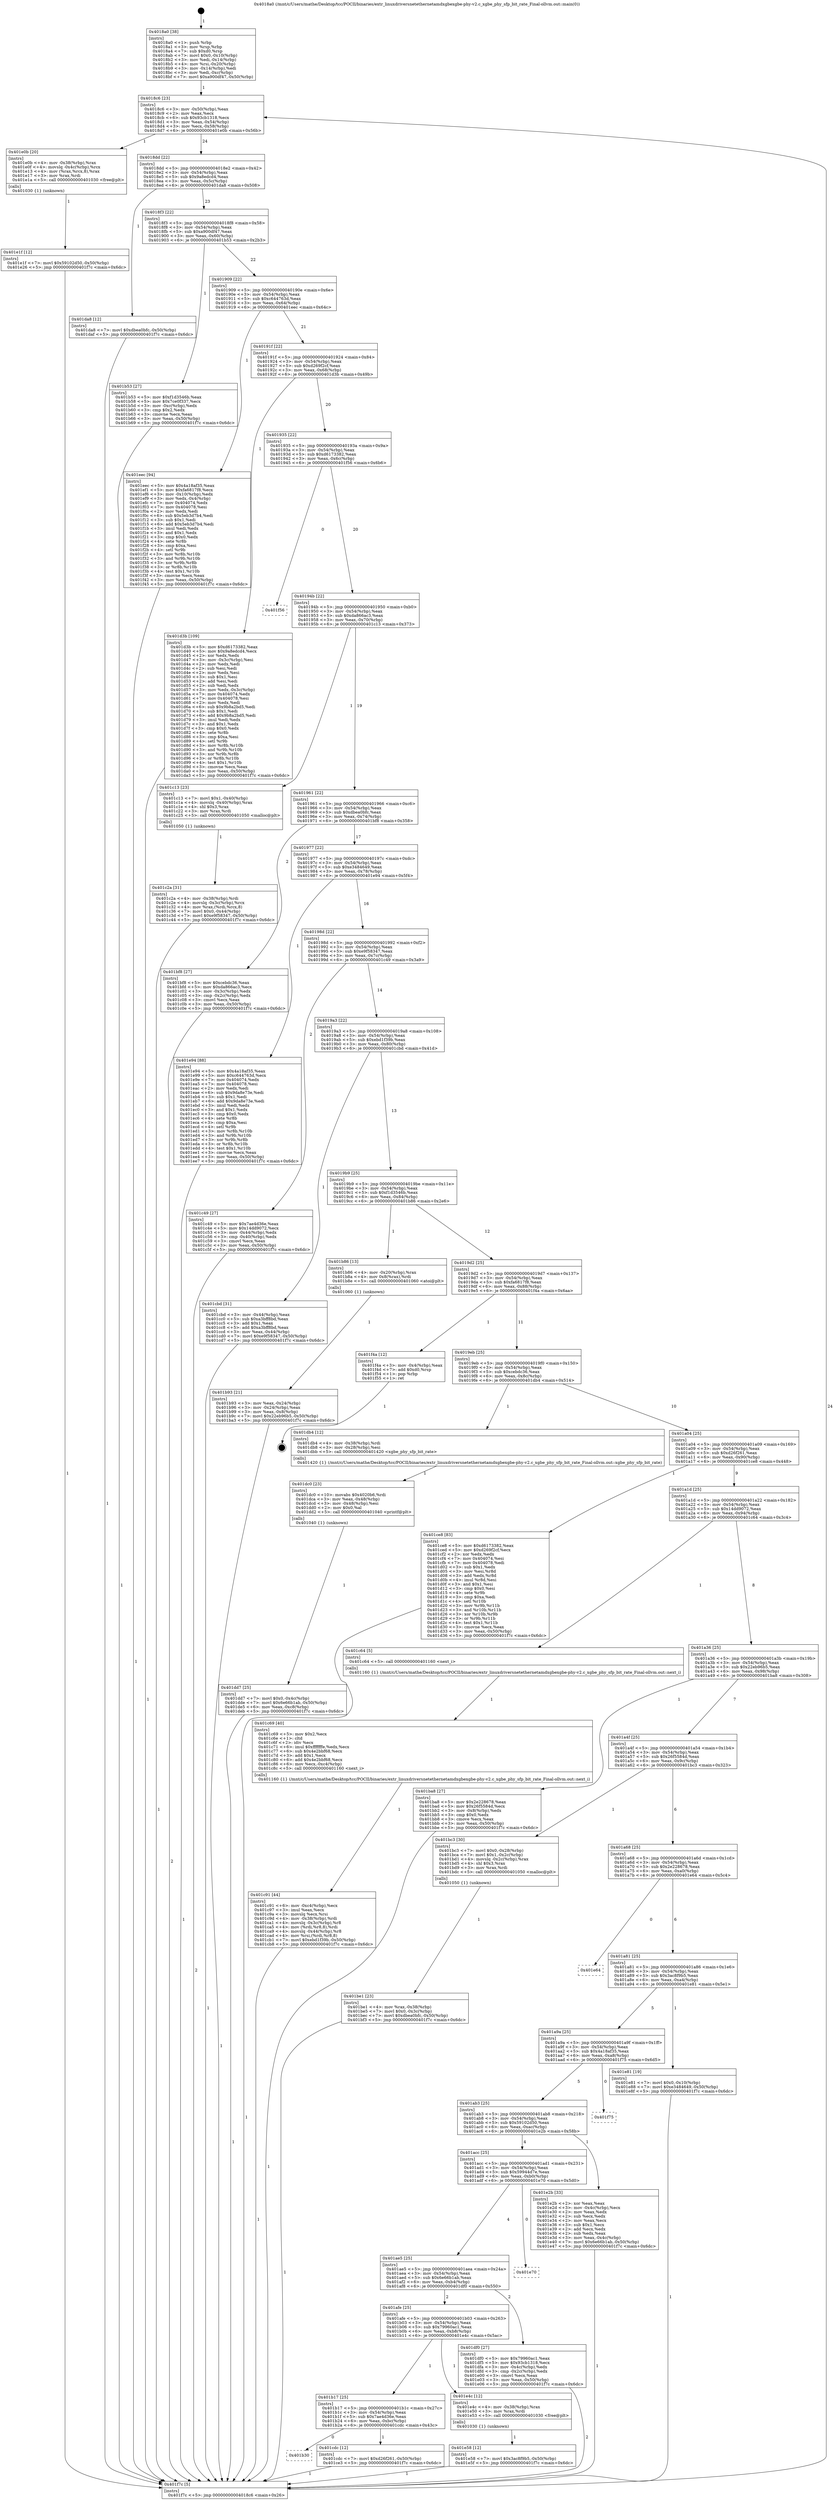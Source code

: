 digraph "0x4018a0" {
  label = "0x4018a0 (/mnt/c/Users/mathe/Desktop/tcc/POCII/binaries/extr_linuxdriversnetethernetamdxgbexgbe-phy-v2.c_xgbe_phy_sfp_bit_rate_Final-ollvm.out::main(0))"
  labelloc = "t"
  node[shape=record]

  Entry [label="",width=0.3,height=0.3,shape=circle,fillcolor=black,style=filled]
  "0x4018c6" [label="{
     0x4018c6 [23]\l
     | [instrs]\l
     &nbsp;&nbsp;0x4018c6 \<+3\>: mov -0x50(%rbp),%eax\l
     &nbsp;&nbsp;0x4018c9 \<+2\>: mov %eax,%ecx\l
     &nbsp;&nbsp;0x4018cb \<+6\>: sub $0x93cb1318,%ecx\l
     &nbsp;&nbsp;0x4018d1 \<+3\>: mov %eax,-0x54(%rbp)\l
     &nbsp;&nbsp;0x4018d4 \<+3\>: mov %ecx,-0x58(%rbp)\l
     &nbsp;&nbsp;0x4018d7 \<+6\>: je 0000000000401e0b \<main+0x56b\>\l
  }"]
  "0x401e0b" [label="{
     0x401e0b [20]\l
     | [instrs]\l
     &nbsp;&nbsp;0x401e0b \<+4\>: mov -0x38(%rbp),%rax\l
     &nbsp;&nbsp;0x401e0f \<+4\>: movslq -0x4c(%rbp),%rcx\l
     &nbsp;&nbsp;0x401e13 \<+4\>: mov (%rax,%rcx,8),%rax\l
     &nbsp;&nbsp;0x401e17 \<+3\>: mov %rax,%rdi\l
     &nbsp;&nbsp;0x401e1a \<+5\>: call 0000000000401030 \<free@plt\>\l
     | [calls]\l
     &nbsp;&nbsp;0x401030 \{1\} (unknown)\l
  }"]
  "0x4018dd" [label="{
     0x4018dd [22]\l
     | [instrs]\l
     &nbsp;&nbsp;0x4018dd \<+5\>: jmp 00000000004018e2 \<main+0x42\>\l
     &nbsp;&nbsp;0x4018e2 \<+3\>: mov -0x54(%rbp),%eax\l
     &nbsp;&nbsp;0x4018e5 \<+5\>: sub $0x9a8edcd4,%eax\l
     &nbsp;&nbsp;0x4018ea \<+3\>: mov %eax,-0x5c(%rbp)\l
     &nbsp;&nbsp;0x4018ed \<+6\>: je 0000000000401da8 \<main+0x508\>\l
  }"]
  Exit [label="",width=0.3,height=0.3,shape=circle,fillcolor=black,style=filled,peripheries=2]
  "0x401da8" [label="{
     0x401da8 [12]\l
     | [instrs]\l
     &nbsp;&nbsp;0x401da8 \<+7\>: movl $0xdbea0bfc,-0x50(%rbp)\l
     &nbsp;&nbsp;0x401daf \<+5\>: jmp 0000000000401f7c \<main+0x6dc\>\l
  }"]
  "0x4018f3" [label="{
     0x4018f3 [22]\l
     | [instrs]\l
     &nbsp;&nbsp;0x4018f3 \<+5\>: jmp 00000000004018f8 \<main+0x58\>\l
     &nbsp;&nbsp;0x4018f8 \<+3\>: mov -0x54(%rbp),%eax\l
     &nbsp;&nbsp;0x4018fb \<+5\>: sub $0xa900df47,%eax\l
     &nbsp;&nbsp;0x401900 \<+3\>: mov %eax,-0x60(%rbp)\l
     &nbsp;&nbsp;0x401903 \<+6\>: je 0000000000401b53 \<main+0x2b3\>\l
  }"]
  "0x401e58" [label="{
     0x401e58 [12]\l
     | [instrs]\l
     &nbsp;&nbsp;0x401e58 \<+7\>: movl $0x3ac8f9b5,-0x50(%rbp)\l
     &nbsp;&nbsp;0x401e5f \<+5\>: jmp 0000000000401f7c \<main+0x6dc\>\l
  }"]
  "0x401b53" [label="{
     0x401b53 [27]\l
     | [instrs]\l
     &nbsp;&nbsp;0x401b53 \<+5\>: mov $0xf1d3546b,%eax\l
     &nbsp;&nbsp;0x401b58 \<+5\>: mov $0x7ce0f337,%ecx\l
     &nbsp;&nbsp;0x401b5d \<+3\>: mov -0xc(%rbp),%edx\l
     &nbsp;&nbsp;0x401b60 \<+3\>: cmp $0x2,%edx\l
     &nbsp;&nbsp;0x401b63 \<+3\>: cmovne %ecx,%eax\l
     &nbsp;&nbsp;0x401b66 \<+3\>: mov %eax,-0x50(%rbp)\l
     &nbsp;&nbsp;0x401b69 \<+5\>: jmp 0000000000401f7c \<main+0x6dc\>\l
  }"]
  "0x401909" [label="{
     0x401909 [22]\l
     | [instrs]\l
     &nbsp;&nbsp;0x401909 \<+5\>: jmp 000000000040190e \<main+0x6e\>\l
     &nbsp;&nbsp;0x40190e \<+3\>: mov -0x54(%rbp),%eax\l
     &nbsp;&nbsp;0x401911 \<+5\>: sub $0xc644763d,%eax\l
     &nbsp;&nbsp;0x401916 \<+3\>: mov %eax,-0x64(%rbp)\l
     &nbsp;&nbsp;0x401919 \<+6\>: je 0000000000401eec \<main+0x64c\>\l
  }"]
  "0x401f7c" [label="{
     0x401f7c [5]\l
     | [instrs]\l
     &nbsp;&nbsp;0x401f7c \<+5\>: jmp 00000000004018c6 \<main+0x26\>\l
  }"]
  "0x4018a0" [label="{
     0x4018a0 [38]\l
     | [instrs]\l
     &nbsp;&nbsp;0x4018a0 \<+1\>: push %rbp\l
     &nbsp;&nbsp;0x4018a1 \<+3\>: mov %rsp,%rbp\l
     &nbsp;&nbsp;0x4018a4 \<+7\>: sub $0xd0,%rsp\l
     &nbsp;&nbsp;0x4018ab \<+7\>: movl $0x0,-0x10(%rbp)\l
     &nbsp;&nbsp;0x4018b2 \<+3\>: mov %edi,-0x14(%rbp)\l
     &nbsp;&nbsp;0x4018b5 \<+4\>: mov %rsi,-0x20(%rbp)\l
     &nbsp;&nbsp;0x4018b9 \<+3\>: mov -0x14(%rbp),%edi\l
     &nbsp;&nbsp;0x4018bc \<+3\>: mov %edi,-0xc(%rbp)\l
     &nbsp;&nbsp;0x4018bf \<+7\>: movl $0xa900df47,-0x50(%rbp)\l
  }"]
  "0x401e1f" [label="{
     0x401e1f [12]\l
     | [instrs]\l
     &nbsp;&nbsp;0x401e1f \<+7\>: movl $0x59102d50,-0x50(%rbp)\l
     &nbsp;&nbsp;0x401e26 \<+5\>: jmp 0000000000401f7c \<main+0x6dc\>\l
  }"]
  "0x401eec" [label="{
     0x401eec [94]\l
     | [instrs]\l
     &nbsp;&nbsp;0x401eec \<+5\>: mov $0x4a18af35,%eax\l
     &nbsp;&nbsp;0x401ef1 \<+5\>: mov $0xfa6817f8,%ecx\l
     &nbsp;&nbsp;0x401ef6 \<+3\>: mov -0x10(%rbp),%edx\l
     &nbsp;&nbsp;0x401ef9 \<+3\>: mov %edx,-0x4(%rbp)\l
     &nbsp;&nbsp;0x401efc \<+7\>: mov 0x404074,%edx\l
     &nbsp;&nbsp;0x401f03 \<+7\>: mov 0x404078,%esi\l
     &nbsp;&nbsp;0x401f0a \<+2\>: mov %edx,%edi\l
     &nbsp;&nbsp;0x401f0c \<+6\>: sub $0x5eb3d7b4,%edi\l
     &nbsp;&nbsp;0x401f12 \<+3\>: sub $0x1,%edi\l
     &nbsp;&nbsp;0x401f15 \<+6\>: add $0x5eb3d7b4,%edi\l
     &nbsp;&nbsp;0x401f1b \<+3\>: imul %edi,%edx\l
     &nbsp;&nbsp;0x401f1e \<+3\>: and $0x1,%edx\l
     &nbsp;&nbsp;0x401f21 \<+3\>: cmp $0x0,%edx\l
     &nbsp;&nbsp;0x401f24 \<+4\>: sete %r8b\l
     &nbsp;&nbsp;0x401f28 \<+3\>: cmp $0xa,%esi\l
     &nbsp;&nbsp;0x401f2b \<+4\>: setl %r9b\l
     &nbsp;&nbsp;0x401f2f \<+3\>: mov %r8b,%r10b\l
     &nbsp;&nbsp;0x401f32 \<+3\>: and %r9b,%r10b\l
     &nbsp;&nbsp;0x401f35 \<+3\>: xor %r9b,%r8b\l
     &nbsp;&nbsp;0x401f38 \<+3\>: or %r8b,%r10b\l
     &nbsp;&nbsp;0x401f3b \<+4\>: test $0x1,%r10b\l
     &nbsp;&nbsp;0x401f3f \<+3\>: cmovne %ecx,%eax\l
     &nbsp;&nbsp;0x401f42 \<+3\>: mov %eax,-0x50(%rbp)\l
     &nbsp;&nbsp;0x401f45 \<+5\>: jmp 0000000000401f7c \<main+0x6dc\>\l
  }"]
  "0x40191f" [label="{
     0x40191f [22]\l
     | [instrs]\l
     &nbsp;&nbsp;0x40191f \<+5\>: jmp 0000000000401924 \<main+0x84\>\l
     &nbsp;&nbsp;0x401924 \<+3\>: mov -0x54(%rbp),%eax\l
     &nbsp;&nbsp;0x401927 \<+5\>: sub $0xd269f2cf,%eax\l
     &nbsp;&nbsp;0x40192c \<+3\>: mov %eax,-0x68(%rbp)\l
     &nbsp;&nbsp;0x40192f \<+6\>: je 0000000000401d3b \<main+0x49b\>\l
  }"]
  "0x401dd7" [label="{
     0x401dd7 [25]\l
     | [instrs]\l
     &nbsp;&nbsp;0x401dd7 \<+7\>: movl $0x0,-0x4c(%rbp)\l
     &nbsp;&nbsp;0x401dde \<+7\>: movl $0x6e66b1ab,-0x50(%rbp)\l
     &nbsp;&nbsp;0x401de5 \<+6\>: mov %eax,-0xc8(%rbp)\l
     &nbsp;&nbsp;0x401deb \<+5\>: jmp 0000000000401f7c \<main+0x6dc\>\l
  }"]
  "0x401d3b" [label="{
     0x401d3b [109]\l
     | [instrs]\l
     &nbsp;&nbsp;0x401d3b \<+5\>: mov $0xd6173382,%eax\l
     &nbsp;&nbsp;0x401d40 \<+5\>: mov $0x9a8edcd4,%ecx\l
     &nbsp;&nbsp;0x401d45 \<+2\>: xor %edx,%edx\l
     &nbsp;&nbsp;0x401d47 \<+3\>: mov -0x3c(%rbp),%esi\l
     &nbsp;&nbsp;0x401d4a \<+2\>: mov %edx,%edi\l
     &nbsp;&nbsp;0x401d4c \<+2\>: sub %esi,%edi\l
     &nbsp;&nbsp;0x401d4e \<+2\>: mov %edx,%esi\l
     &nbsp;&nbsp;0x401d50 \<+3\>: sub $0x1,%esi\l
     &nbsp;&nbsp;0x401d53 \<+2\>: add %esi,%edi\l
     &nbsp;&nbsp;0x401d55 \<+2\>: sub %edi,%edx\l
     &nbsp;&nbsp;0x401d57 \<+3\>: mov %edx,-0x3c(%rbp)\l
     &nbsp;&nbsp;0x401d5a \<+7\>: mov 0x404074,%edx\l
     &nbsp;&nbsp;0x401d61 \<+7\>: mov 0x404078,%esi\l
     &nbsp;&nbsp;0x401d68 \<+2\>: mov %edx,%edi\l
     &nbsp;&nbsp;0x401d6a \<+6\>: sub $0x9b8a2bd5,%edi\l
     &nbsp;&nbsp;0x401d70 \<+3\>: sub $0x1,%edi\l
     &nbsp;&nbsp;0x401d73 \<+6\>: add $0x9b8a2bd5,%edi\l
     &nbsp;&nbsp;0x401d79 \<+3\>: imul %edi,%edx\l
     &nbsp;&nbsp;0x401d7c \<+3\>: and $0x1,%edx\l
     &nbsp;&nbsp;0x401d7f \<+3\>: cmp $0x0,%edx\l
     &nbsp;&nbsp;0x401d82 \<+4\>: sete %r8b\l
     &nbsp;&nbsp;0x401d86 \<+3\>: cmp $0xa,%esi\l
     &nbsp;&nbsp;0x401d89 \<+4\>: setl %r9b\l
     &nbsp;&nbsp;0x401d8d \<+3\>: mov %r8b,%r10b\l
     &nbsp;&nbsp;0x401d90 \<+3\>: and %r9b,%r10b\l
     &nbsp;&nbsp;0x401d93 \<+3\>: xor %r9b,%r8b\l
     &nbsp;&nbsp;0x401d96 \<+3\>: or %r8b,%r10b\l
     &nbsp;&nbsp;0x401d99 \<+4\>: test $0x1,%r10b\l
     &nbsp;&nbsp;0x401d9d \<+3\>: cmovne %ecx,%eax\l
     &nbsp;&nbsp;0x401da0 \<+3\>: mov %eax,-0x50(%rbp)\l
     &nbsp;&nbsp;0x401da3 \<+5\>: jmp 0000000000401f7c \<main+0x6dc\>\l
  }"]
  "0x401935" [label="{
     0x401935 [22]\l
     | [instrs]\l
     &nbsp;&nbsp;0x401935 \<+5\>: jmp 000000000040193a \<main+0x9a\>\l
     &nbsp;&nbsp;0x40193a \<+3\>: mov -0x54(%rbp),%eax\l
     &nbsp;&nbsp;0x40193d \<+5\>: sub $0xd6173382,%eax\l
     &nbsp;&nbsp;0x401942 \<+3\>: mov %eax,-0x6c(%rbp)\l
     &nbsp;&nbsp;0x401945 \<+6\>: je 0000000000401f56 \<main+0x6b6\>\l
  }"]
  "0x401dc0" [label="{
     0x401dc0 [23]\l
     | [instrs]\l
     &nbsp;&nbsp;0x401dc0 \<+10\>: movabs $0x4020b6,%rdi\l
     &nbsp;&nbsp;0x401dca \<+3\>: mov %eax,-0x48(%rbp)\l
     &nbsp;&nbsp;0x401dcd \<+3\>: mov -0x48(%rbp),%esi\l
     &nbsp;&nbsp;0x401dd0 \<+2\>: mov $0x0,%al\l
     &nbsp;&nbsp;0x401dd2 \<+5\>: call 0000000000401040 \<printf@plt\>\l
     | [calls]\l
     &nbsp;&nbsp;0x401040 \{1\} (unknown)\l
  }"]
  "0x401f56" [label="{
     0x401f56\l
  }", style=dashed]
  "0x40194b" [label="{
     0x40194b [22]\l
     | [instrs]\l
     &nbsp;&nbsp;0x40194b \<+5\>: jmp 0000000000401950 \<main+0xb0\>\l
     &nbsp;&nbsp;0x401950 \<+3\>: mov -0x54(%rbp),%eax\l
     &nbsp;&nbsp;0x401953 \<+5\>: sub $0xda866ac3,%eax\l
     &nbsp;&nbsp;0x401958 \<+3\>: mov %eax,-0x70(%rbp)\l
     &nbsp;&nbsp;0x40195b \<+6\>: je 0000000000401c13 \<main+0x373\>\l
  }"]
  "0x401b30" [label="{
     0x401b30\l
  }", style=dashed]
  "0x401c13" [label="{
     0x401c13 [23]\l
     | [instrs]\l
     &nbsp;&nbsp;0x401c13 \<+7\>: movl $0x1,-0x40(%rbp)\l
     &nbsp;&nbsp;0x401c1a \<+4\>: movslq -0x40(%rbp),%rax\l
     &nbsp;&nbsp;0x401c1e \<+4\>: shl $0x3,%rax\l
     &nbsp;&nbsp;0x401c22 \<+3\>: mov %rax,%rdi\l
     &nbsp;&nbsp;0x401c25 \<+5\>: call 0000000000401050 \<malloc@plt\>\l
     | [calls]\l
     &nbsp;&nbsp;0x401050 \{1\} (unknown)\l
  }"]
  "0x401961" [label="{
     0x401961 [22]\l
     | [instrs]\l
     &nbsp;&nbsp;0x401961 \<+5\>: jmp 0000000000401966 \<main+0xc6\>\l
     &nbsp;&nbsp;0x401966 \<+3\>: mov -0x54(%rbp),%eax\l
     &nbsp;&nbsp;0x401969 \<+5\>: sub $0xdbea0bfc,%eax\l
     &nbsp;&nbsp;0x40196e \<+3\>: mov %eax,-0x74(%rbp)\l
     &nbsp;&nbsp;0x401971 \<+6\>: je 0000000000401bf8 \<main+0x358\>\l
  }"]
  "0x401cdc" [label="{
     0x401cdc [12]\l
     | [instrs]\l
     &nbsp;&nbsp;0x401cdc \<+7\>: movl $0xd26f261,-0x50(%rbp)\l
     &nbsp;&nbsp;0x401ce3 \<+5\>: jmp 0000000000401f7c \<main+0x6dc\>\l
  }"]
  "0x401bf8" [label="{
     0x401bf8 [27]\l
     | [instrs]\l
     &nbsp;&nbsp;0x401bf8 \<+5\>: mov $0xcebdc36,%eax\l
     &nbsp;&nbsp;0x401bfd \<+5\>: mov $0xda866ac3,%ecx\l
     &nbsp;&nbsp;0x401c02 \<+3\>: mov -0x3c(%rbp),%edx\l
     &nbsp;&nbsp;0x401c05 \<+3\>: cmp -0x2c(%rbp),%edx\l
     &nbsp;&nbsp;0x401c08 \<+3\>: cmovl %ecx,%eax\l
     &nbsp;&nbsp;0x401c0b \<+3\>: mov %eax,-0x50(%rbp)\l
     &nbsp;&nbsp;0x401c0e \<+5\>: jmp 0000000000401f7c \<main+0x6dc\>\l
  }"]
  "0x401977" [label="{
     0x401977 [22]\l
     | [instrs]\l
     &nbsp;&nbsp;0x401977 \<+5\>: jmp 000000000040197c \<main+0xdc\>\l
     &nbsp;&nbsp;0x40197c \<+3\>: mov -0x54(%rbp),%eax\l
     &nbsp;&nbsp;0x40197f \<+5\>: sub $0xe3484649,%eax\l
     &nbsp;&nbsp;0x401984 \<+3\>: mov %eax,-0x78(%rbp)\l
     &nbsp;&nbsp;0x401987 \<+6\>: je 0000000000401e94 \<main+0x5f4\>\l
  }"]
  "0x401b17" [label="{
     0x401b17 [25]\l
     | [instrs]\l
     &nbsp;&nbsp;0x401b17 \<+5\>: jmp 0000000000401b1c \<main+0x27c\>\l
     &nbsp;&nbsp;0x401b1c \<+3\>: mov -0x54(%rbp),%eax\l
     &nbsp;&nbsp;0x401b1f \<+5\>: sub $0x7ae4d36e,%eax\l
     &nbsp;&nbsp;0x401b24 \<+6\>: mov %eax,-0xbc(%rbp)\l
     &nbsp;&nbsp;0x401b2a \<+6\>: je 0000000000401cdc \<main+0x43c\>\l
  }"]
  "0x401e94" [label="{
     0x401e94 [88]\l
     | [instrs]\l
     &nbsp;&nbsp;0x401e94 \<+5\>: mov $0x4a18af35,%eax\l
     &nbsp;&nbsp;0x401e99 \<+5\>: mov $0xc644763d,%ecx\l
     &nbsp;&nbsp;0x401e9e \<+7\>: mov 0x404074,%edx\l
     &nbsp;&nbsp;0x401ea5 \<+7\>: mov 0x404078,%esi\l
     &nbsp;&nbsp;0x401eac \<+2\>: mov %edx,%edi\l
     &nbsp;&nbsp;0x401eae \<+6\>: sub $0x9da8e73e,%edi\l
     &nbsp;&nbsp;0x401eb4 \<+3\>: sub $0x1,%edi\l
     &nbsp;&nbsp;0x401eb7 \<+6\>: add $0x9da8e73e,%edi\l
     &nbsp;&nbsp;0x401ebd \<+3\>: imul %edi,%edx\l
     &nbsp;&nbsp;0x401ec0 \<+3\>: and $0x1,%edx\l
     &nbsp;&nbsp;0x401ec3 \<+3\>: cmp $0x0,%edx\l
     &nbsp;&nbsp;0x401ec6 \<+4\>: sete %r8b\l
     &nbsp;&nbsp;0x401eca \<+3\>: cmp $0xa,%esi\l
     &nbsp;&nbsp;0x401ecd \<+4\>: setl %r9b\l
     &nbsp;&nbsp;0x401ed1 \<+3\>: mov %r8b,%r10b\l
     &nbsp;&nbsp;0x401ed4 \<+3\>: and %r9b,%r10b\l
     &nbsp;&nbsp;0x401ed7 \<+3\>: xor %r9b,%r8b\l
     &nbsp;&nbsp;0x401eda \<+3\>: or %r8b,%r10b\l
     &nbsp;&nbsp;0x401edd \<+4\>: test $0x1,%r10b\l
     &nbsp;&nbsp;0x401ee1 \<+3\>: cmovne %ecx,%eax\l
     &nbsp;&nbsp;0x401ee4 \<+3\>: mov %eax,-0x50(%rbp)\l
     &nbsp;&nbsp;0x401ee7 \<+5\>: jmp 0000000000401f7c \<main+0x6dc\>\l
  }"]
  "0x40198d" [label="{
     0x40198d [22]\l
     | [instrs]\l
     &nbsp;&nbsp;0x40198d \<+5\>: jmp 0000000000401992 \<main+0xf2\>\l
     &nbsp;&nbsp;0x401992 \<+3\>: mov -0x54(%rbp),%eax\l
     &nbsp;&nbsp;0x401995 \<+5\>: sub $0xe9f58347,%eax\l
     &nbsp;&nbsp;0x40199a \<+3\>: mov %eax,-0x7c(%rbp)\l
     &nbsp;&nbsp;0x40199d \<+6\>: je 0000000000401c49 \<main+0x3a9\>\l
  }"]
  "0x401e4c" [label="{
     0x401e4c [12]\l
     | [instrs]\l
     &nbsp;&nbsp;0x401e4c \<+4\>: mov -0x38(%rbp),%rax\l
     &nbsp;&nbsp;0x401e50 \<+3\>: mov %rax,%rdi\l
     &nbsp;&nbsp;0x401e53 \<+5\>: call 0000000000401030 \<free@plt\>\l
     | [calls]\l
     &nbsp;&nbsp;0x401030 \{1\} (unknown)\l
  }"]
  "0x401c49" [label="{
     0x401c49 [27]\l
     | [instrs]\l
     &nbsp;&nbsp;0x401c49 \<+5\>: mov $0x7ae4d36e,%eax\l
     &nbsp;&nbsp;0x401c4e \<+5\>: mov $0x14dd9072,%ecx\l
     &nbsp;&nbsp;0x401c53 \<+3\>: mov -0x44(%rbp),%edx\l
     &nbsp;&nbsp;0x401c56 \<+3\>: cmp -0x40(%rbp),%edx\l
     &nbsp;&nbsp;0x401c59 \<+3\>: cmovl %ecx,%eax\l
     &nbsp;&nbsp;0x401c5c \<+3\>: mov %eax,-0x50(%rbp)\l
     &nbsp;&nbsp;0x401c5f \<+5\>: jmp 0000000000401f7c \<main+0x6dc\>\l
  }"]
  "0x4019a3" [label="{
     0x4019a3 [22]\l
     | [instrs]\l
     &nbsp;&nbsp;0x4019a3 \<+5\>: jmp 00000000004019a8 \<main+0x108\>\l
     &nbsp;&nbsp;0x4019a8 \<+3\>: mov -0x54(%rbp),%eax\l
     &nbsp;&nbsp;0x4019ab \<+5\>: sub $0xebd1f39b,%eax\l
     &nbsp;&nbsp;0x4019b0 \<+3\>: mov %eax,-0x80(%rbp)\l
     &nbsp;&nbsp;0x4019b3 \<+6\>: je 0000000000401cbd \<main+0x41d\>\l
  }"]
  "0x401afe" [label="{
     0x401afe [25]\l
     | [instrs]\l
     &nbsp;&nbsp;0x401afe \<+5\>: jmp 0000000000401b03 \<main+0x263\>\l
     &nbsp;&nbsp;0x401b03 \<+3\>: mov -0x54(%rbp),%eax\l
     &nbsp;&nbsp;0x401b06 \<+5\>: sub $0x79960ac1,%eax\l
     &nbsp;&nbsp;0x401b0b \<+6\>: mov %eax,-0xb8(%rbp)\l
     &nbsp;&nbsp;0x401b11 \<+6\>: je 0000000000401e4c \<main+0x5ac\>\l
  }"]
  "0x401cbd" [label="{
     0x401cbd [31]\l
     | [instrs]\l
     &nbsp;&nbsp;0x401cbd \<+3\>: mov -0x44(%rbp),%eax\l
     &nbsp;&nbsp;0x401cc0 \<+5\>: sub $0xa3bff8bd,%eax\l
     &nbsp;&nbsp;0x401cc5 \<+3\>: add $0x1,%eax\l
     &nbsp;&nbsp;0x401cc8 \<+5\>: add $0xa3bff8bd,%eax\l
     &nbsp;&nbsp;0x401ccd \<+3\>: mov %eax,-0x44(%rbp)\l
     &nbsp;&nbsp;0x401cd0 \<+7\>: movl $0xe9f58347,-0x50(%rbp)\l
     &nbsp;&nbsp;0x401cd7 \<+5\>: jmp 0000000000401f7c \<main+0x6dc\>\l
  }"]
  "0x4019b9" [label="{
     0x4019b9 [25]\l
     | [instrs]\l
     &nbsp;&nbsp;0x4019b9 \<+5\>: jmp 00000000004019be \<main+0x11e\>\l
     &nbsp;&nbsp;0x4019be \<+3\>: mov -0x54(%rbp),%eax\l
     &nbsp;&nbsp;0x4019c1 \<+5\>: sub $0xf1d3546b,%eax\l
     &nbsp;&nbsp;0x4019c6 \<+6\>: mov %eax,-0x84(%rbp)\l
     &nbsp;&nbsp;0x4019cc \<+6\>: je 0000000000401b86 \<main+0x2e6\>\l
  }"]
  "0x401df0" [label="{
     0x401df0 [27]\l
     | [instrs]\l
     &nbsp;&nbsp;0x401df0 \<+5\>: mov $0x79960ac1,%eax\l
     &nbsp;&nbsp;0x401df5 \<+5\>: mov $0x93cb1318,%ecx\l
     &nbsp;&nbsp;0x401dfa \<+3\>: mov -0x4c(%rbp),%edx\l
     &nbsp;&nbsp;0x401dfd \<+3\>: cmp -0x2c(%rbp),%edx\l
     &nbsp;&nbsp;0x401e00 \<+3\>: cmovl %ecx,%eax\l
     &nbsp;&nbsp;0x401e03 \<+3\>: mov %eax,-0x50(%rbp)\l
     &nbsp;&nbsp;0x401e06 \<+5\>: jmp 0000000000401f7c \<main+0x6dc\>\l
  }"]
  "0x401b86" [label="{
     0x401b86 [13]\l
     | [instrs]\l
     &nbsp;&nbsp;0x401b86 \<+4\>: mov -0x20(%rbp),%rax\l
     &nbsp;&nbsp;0x401b8a \<+4\>: mov 0x8(%rax),%rdi\l
     &nbsp;&nbsp;0x401b8e \<+5\>: call 0000000000401060 \<atoi@plt\>\l
     | [calls]\l
     &nbsp;&nbsp;0x401060 \{1\} (unknown)\l
  }"]
  "0x4019d2" [label="{
     0x4019d2 [25]\l
     | [instrs]\l
     &nbsp;&nbsp;0x4019d2 \<+5\>: jmp 00000000004019d7 \<main+0x137\>\l
     &nbsp;&nbsp;0x4019d7 \<+3\>: mov -0x54(%rbp),%eax\l
     &nbsp;&nbsp;0x4019da \<+5\>: sub $0xfa6817f8,%eax\l
     &nbsp;&nbsp;0x4019df \<+6\>: mov %eax,-0x88(%rbp)\l
     &nbsp;&nbsp;0x4019e5 \<+6\>: je 0000000000401f4a \<main+0x6aa\>\l
  }"]
  "0x401b93" [label="{
     0x401b93 [21]\l
     | [instrs]\l
     &nbsp;&nbsp;0x401b93 \<+3\>: mov %eax,-0x24(%rbp)\l
     &nbsp;&nbsp;0x401b96 \<+3\>: mov -0x24(%rbp),%eax\l
     &nbsp;&nbsp;0x401b99 \<+3\>: mov %eax,-0x8(%rbp)\l
     &nbsp;&nbsp;0x401b9c \<+7\>: movl $0x22eb96b5,-0x50(%rbp)\l
     &nbsp;&nbsp;0x401ba3 \<+5\>: jmp 0000000000401f7c \<main+0x6dc\>\l
  }"]
  "0x401ae5" [label="{
     0x401ae5 [25]\l
     | [instrs]\l
     &nbsp;&nbsp;0x401ae5 \<+5\>: jmp 0000000000401aea \<main+0x24a\>\l
     &nbsp;&nbsp;0x401aea \<+3\>: mov -0x54(%rbp),%eax\l
     &nbsp;&nbsp;0x401aed \<+5\>: sub $0x6e66b1ab,%eax\l
     &nbsp;&nbsp;0x401af2 \<+6\>: mov %eax,-0xb4(%rbp)\l
     &nbsp;&nbsp;0x401af8 \<+6\>: je 0000000000401df0 \<main+0x550\>\l
  }"]
  "0x401f4a" [label="{
     0x401f4a [12]\l
     | [instrs]\l
     &nbsp;&nbsp;0x401f4a \<+3\>: mov -0x4(%rbp),%eax\l
     &nbsp;&nbsp;0x401f4d \<+7\>: add $0xd0,%rsp\l
     &nbsp;&nbsp;0x401f54 \<+1\>: pop %rbp\l
     &nbsp;&nbsp;0x401f55 \<+1\>: ret\l
  }"]
  "0x4019eb" [label="{
     0x4019eb [25]\l
     | [instrs]\l
     &nbsp;&nbsp;0x4019eb \<+5\>: jmp 00000000004019f0 \<main+0x150\>\l
     &nbsp;&nbsp;0x4019f0 \<+3\>: mov -0x54(%rbp),%eax\l
     &nbsp;&nbsp;0x4019f3 \<+5\>: sub $0xcebdc36,%eax\l
     &nbsp;&nbsp;0x4019f8 \<+6\>: mov %eax,-0x8c(%rbp)\l
     &nbsp;&nbsp;0x4019fe \<+6\>: je 0000000000401db4 \<main+0x514\>\l
  }"]
  "0x401e70" [label="{
     0x401e70\l
  }", style=dashed]
  "0x401db4" [label="{
     0x401db4 [12]\l
     | [instrs]\l
     &nbsp;&nbsp;0x401db4 \<+4\>: mov -0x38(%rbp),%rdi\l
     &nbsp;&nbsp;0x401db8 \<+3\>: mov -0x28(%rbp),%esi\l
     &nbsp;&nbsp;0x401dbb \<+5\>: call 0000000000401420 \<xgbe_phy_sfp_bit_rate\>\l
     | [calls]\l
     &nbsp;&nbsp;0x401420 \{1\} (/mnt/c/Users/mathe/Desktop/tcc/POCII/binaries/extr_linuxdriversnetethernetamdxgbexgbe-phy-v2.c_xgbe_phy_sfp_bit_rate_Final-ollvm.out::xgbe_phy_sfp_bit_rate)\l
  }"]
  "0x401a04" [label="{
     0x401a04 [25]\l
     | [instrs]\l
     &nbsp;&nbsp;0x401a04 \<+5\>: jmp 0000000000401a09 \<main+0x169\>\l
     &nbsp;&nbsp;0x401a09 \<+3\>: mov -0x54(%rbp),%eax\l
     &nbsp;&nbsp;0x401a0c \<+5\>: sub $0xd26f261,%eax\l
     &nbsp;&nbsp;0x401a11 \<+6\>: mov %eax,-0x90(%rbp)\l
     &nbsp;&nbsp;0x401a17 \<+6\>: je 0000000000401ce8 \<main+0x448\>\l
  }"]
  "0x401acc" [label="{
     0x401acc [25]\l
     | [instrs]\l
     &nbsp;&nbsp;0x401acc \<+5\>: jmp 0000000000401ad1 \<main+0x231\>\l
     &nbsp;&nbsp;0x401ad1 \<+3\>: mov -0x54(%rbp),%eax\l
     &nbsp;&nbsp;0x401ad4 \<+5\>: sub $0x59944d7e,%eax\l
     &nbsp;&nbsp;0x401ad9 \<+6\>: mov %eax,-0xb0(%rbp)\l
     &nbsp;&nbsp;0x401adf \<+6\>: je 0000000000401e70 \<main+0x5d0\>\l
  }"]
  "0x401ce8" [label="{
     0x401ce8 [83]\l
     | [instrs]\l
     &nbsp;&nbsp;0x401ce8 \<+5\>: mov $0xd6173382,%eax\l
     &nbsp;&nbsp;0x401ced \<+5\>: mov $0xd269f2cf,%ecx\l
     &nbsp;&nbsp;0x401cf2 \<+2\>: xor %edx,%edx\l
     &nbsp;&nbsp;0x401cf4 \<+7\>: mov 0x404074,%esi\l
     &nbsp;&nbsp;0x401cfb \<+7\>: mov 0x404078,%edi\l
     &nbsp;&nbsp;0x401d02 \<+3\>: sub $0x1,%edx\l
     &nbsp;&nbsp;0x401d05 \<+3\>: mov %esi,%r8d\l
     &nbsp;&nbsp;0x401d08 \<+3\>: add %edx,%r8d\l
     &nbsp;&nbsp;0x401d0b \<+4\>: imul %r8d,%esi\l
     &nbsp;&nbsp;0x401d0f \<+3\>: and $0x1,%esi\l
     &nbsp;&nbsp;0x401d12 \<+3\>: cmp $0x0,%esi\l
     &nbsp;&nbsp;0x401d15 \<+4\>: sete %r9b\l
     &nbsp;&nbsp;0x401d19 \<+3\>: cmp $0xa,%edi\l
     &nbsp;&nbsp;0x401d1c \<+4\>: setl %r10b\l
     &nbsp;&nbsp;0x401d20 \<+3\>: mov %r9b,%r11b\l
     &nbsp;&nbsp;0x401d23 \<+3\>: and %r10b,%r11b\l
     &nbsp;&nbsp;0x401d26 \<+3\>: xor %r10b,%r9b\l
     &nbsp;&nbsp;0x401d29 \<+3\>: or %r9b,%r11b\l
     &nbsp;&nbsp;0x401d2c \<+4\>: test $0x1,%r11b\l
     &nbsp;&nbsp;0x401d30 \<+3\>: cmovne %ecx,%eax\l
     &nbsp;&nbsp;0x401d33 \<+3\>: mov %eax,-0x50(%rbp)\l
     &nbsp;&nbsp;0x401d36 \<+5\>: jmp 0000000000401f7c \<main+0x6dc\>\l
  }"]
  "0x401a1d" [label="{
     0x401a1d [25]\l
     | [instrs]\l
     &nbsp;&nbsp;0x401a1d \<+5\>: jmp 0000000000401a22 \<main+0x182\>\l
     &nbsp;&nbsp;0x401a22 \<+3\>: mov -0x54(%rbp),%eax\l
     &nbsp;&nbsp;0x401a25 \<+5\>: sub $0x14dd9072,%eax\l
     &nbsp;&nbsp;0x401a2a \<+6\>: mov %eax,-0x94(%rbp)\l
     &nbsp;&nbsp;0x401a30 \<+6\>: je 0000000000401c64 \<main+0x3c4\>\l
  }"]
  "0x401e2b" [label="{
     0x401e2b [33]\l
     | [instrs]\l
     &nbsp;&nbsp;0x401e2b \<+2\>: xor %eax,%eax\l
     &nbsp;&nbsp;0x401e2d \<+3\>: mov -0x4c(%rbp),%ecx\l
     &nbsp;&nbsp;0x401e30 \<+2\>: mov %eax,%edx\l
     &nbsp;&nbsp;0x401e32 \<+2\>: sub %ecx,%edx\l
     &nbsp;&nbsp;0x401e34 \<+2\>: mov %eax,%ecx\l
     &nbsp;&nbsp;0x401e36 \<+3\>: sub $0x1,%ecx\l
     &nbsp;&nbsp;0x401e39 \<+2\>: add %ecx,%edx\l
     &nbsp;&nbsp;0x401e3b \<+2\>: sub %edx,%eax\l
     &nbsp;&nbsp;0x401e3d \<+3\>: mov %eax,-0x4c(%rbp)\l
     &nbsp;&nbsp;0x401e40 \<+7\>: movl $0x6e66b1ab,-0x50(%rbp)\l
     &nbsp;&nbsp;0x401e47 \<+5\>: jmp 0000000000401f7c \<main+0x6dc\>\l
  }"]
  "0x401c64" [label="{
     0x401c64 [5]\l
     | [instrs]\l
     &nbsp;&nbsp;0x401c64 \<+5\>: call 0000000000401160 \<next_i\>\l
     | [calls]\l
     &nbsp;&nbsp;0x401160 \{1\} (/mnt/c/Users/mathe/Desktop/tcc/POCII/binaries/extr_linuxdriversnetethernetamdxgbexgbe-phy-v2.c_xgbe_phy_sfp_bit_rate_Final-ollvm.out::next_i)\l
  }"]
  "0x401a36" [label="{
     0x401a36 [25]\l
     | [instrs]\l
     &nbsp;&nbsp;0x401a36 \<+5\>: jmp 0000000000401a3b \<main+0x19b\>\l
     &nbsp;&nbsp;0x401a3b \<+3\>: mov -0x54(%rbp),%eax\l
     &nbsp;&nbsp;0x401a3e \<+5\>: sub $0x22eb96b5,%eax\l
     &nbsp;&nbsp;0x401a43 \<+6\>: mov %eax,-0x98(%rbp)\l
     &nbsp;&nbsp;0x401a49 \<+6\>: je 0000000000401ba8 \<main+0x308\>\l
  }"]
  "0x401ab3" [label="{
     0x401ab3 [25]\l
     | [instrs]\l
     &nbsp;&nbsp;0x401ab3 \<+5\>: jmp 0000000000401ab8 \<main+0x218\>\l
     &nbsp;&nbsp;0x401ab8 \<+3\>: mov -0x54(%rbp),%eax\l
     &nbsp;&nbsp;0x401abb \<+5\>: sub $0x59102d50,%eax\l
     &nbsp;&nbsp;0x401ac0 \<+6\>: mov %eax,-0xac(%rbp)\l
     &nbsp;&nbsp;0x401ac6 \<+6\>: je 0000000000401e2b \<main+0x58b\>\l
  }"]
  "0x401ba8" [label="{
     0x401ba8 [27]\l
     | [instrs]\l
     &nbsp;&nbsp;0x401ba8 \<+5\>: mov $0x2e228678,%eax\l
     &nbsp;&nbsp;0x401bad \<+5\>: mov $0x26f5584d,%ecx\l
     &nbsp;&nbsp;0x401bb2 \<+3\>: mov -0x8(%rbp),%edx\l
     &nbsp;&nbsp;0x401bb5 \<+3\>: cmp $0x0,%edx\l
     &nbsp;&nbsp;0x401bb8 \<+3\>: cmove %ecx,%eax\l
     &nbsp;&nbsp;0x401bbb \<+3\>: mov %eax,-0x50(%rbp)\l
     &nbsp;&nbsp;0x401bbe \<+5\>: jmp 0000000000401f7c \<main+0x6dc\>\l
  }"]
  "0x401a4f" [label="{
     0x401a4f [25]\l
     | [instrs]\l
     &nbsp;&nbsp;0x401a4f \<+5\>: jmp 0000000000401a54 \<main+0x1b4\>\l
     &nbsp;&nbsp;0x401a54 \<+3\>: mov -0x54(%rbp),%eax\l
     &nbsp;&nbsp;0x401a57 \<+5\>: sub $0x26f5584d,%eax\l
     &nbsp;&nbsp;0x401a5c \<+6\>: mov %eax,-0x9c(%rbp)\l
     &nbsp;&nbsp;0x401a62 \<+6\>: je 0000000000401bc3 \<main+0x323\>\l
  }"]
  "0x401f75" [label="{
     0x401f75\l
  }", style=dashed]
  "0x401bc3" [label="{
     0x401bc3 [30]\l
     | [instrs]\l
     &nbsp;&nbsp;0x401bc3 \<+7\>: movl $0x0,-0x28(%rbp)\l
     &nbsp;&nbsp;0x401bca \<+7\>: movl $0x1,-0x2c(%rbp)\l
     &nbsp;&nbsp;0x401bd1 \<+4\>: movslq -0x2c(%rbp),%rax\l
     &nbsp;&nbsp;0x401bd5 \<+4\>: shl $0x3,%rax\l
     &nbsp;&nbsp;0x401bd9 \<+3\>: mov %rax,%rdi\l
     &nbsp;&nbsp;0x401bdc \<+5\>: call 0000000000401050 \<malloc@plt\>\l
     | [calls]\l
     &nbsp;&nbsp;0x401050 \{1\} (unknown)\l
  }"]
  "0x401a68" [label="{
     0x401a68 [25]\l
     | [instrs]\l
     &nbsp;&nbsp;0x401a68 \<+5\>: jmp 0000000000401a6d \<main+0x1cd\>\l
     &nbsp;&nbsp;0x401a6d \<+3\>: mov -0x54(%rbp),%eax\l
     &nbsp;&nbsp;0x401a70 \<+5\>: sub $0x2e228678,%eax\l
     &nbsp;&nbsp;0x401a75 \<+6\>: mov %eax,-0xa0(%rbp)\l
     &nbsp;&nbsp;0x401a7b \<+6\>: je 0000000000401e64 \<main+0x5c4\>\l
  }"]
  "0x401be1" [label="{
     0x401be1 [23]\l
     | [instrs]\l
     &nbsp;&nbsp;0x401be1 \<+4\>: mov %rax,-0x38(%rbp)\l
     &nbsp;&nbsp;0x401be5 \<+7\>: movl $0x0,-0x3c(%rbp)\l
     &nbsp;&nbsp;0x401bec \<+7\>: movl $0xdbea0bfc,-0x50(%rbp)\l
     &nbsp;&nbsp;0x401bf3 \<+5\>: jmp 0000000000401f7c \<main+0x6dc\>\l
  }"]
  "0x401c2a" [label="{
     0x401c2a [31]\l
     | [instrs]\l
     &nbsp;&nbsp;0x401c2a \<+4\>: mov -0x38(%rbp),%rdi\l
     &nbsp;&nbsp;0x401c2e \<+4\>: movslq -0x3c(%rbp),%rcx\l
     &nbsp;&nbsp;0x401c32 \<+4\>: mov %rax,(%rdi,%rcx,8)\l
     &nbsp;&nbsp;0x401c36 \<+7\>: movl $0x0,-0x44(%rbp)\l
     &nbsp;&nbsp;0x401c3d \<+7\>: movl $0xe9f58347,-0x50(%rbp)\l
     &nbsp;&nbsp;0x401c44 \<+5\>: jmp 0000000000401f7c \<main+0x6dc\>\l
  }"]
  "0x401c69" [label="{
     0x401c69 [40]\l
     | [instrs]\l
     &nbsp;&nbsp;0x401c69 \<+5\>: mov $0x2,%ecx\l
     &nbsp;&nbsp;0x401c6e \<+1\>: cltd\l
     &nbsp;&nbsp;0x401c6f \<+2\>: idiv %ecx\l
     &nbsp;&nbsp;0x401c71 \<+6\>: imul $0xfffffffe,%edx,%ecx\l
     &nbsp;&nbsp;0x401c77 \<+6\>: sub $0x4e2bbf68,%ecx\l
     &nbsp;&nbsp;0x401c7d \<+3\>: add $0x1,%ecx\l
     &nbsp;&nbsp;0x401c80 \<+6\>: add $0x4e2bbf68,%ecx\l
     &nbsp;&nbsp;0x401c86 \<+6\>: mov %ecx,-0xc4(%rbp)\l
     &nbsp;&nbsp;0x401c8c \<+5\>: call 0000000000401160 \<next_i\>\l
     | [calls]\l
     &nbsp;&nbsp;0x401160 \{1\} (/mnt/c/Users/mathe/Desktop/tcc/POCII/binaries/extr_linuxdriversnetethernetamdxgbexgbe-phy-v2.c_xgbe_phy_sfp_bit_rate_Final-ollvm.out::next_i)\l
  }"]
  "0x401c91" [label="{
     0x401c91 [44]\l
     | [instrs]\l
     &nbsp;&nbsp;0x401c91 \<+6\>: mov -0xc4(%rbp),%ecx\l
     &nbsp;&nbsp;0x401c97 \<+3\>: imul %eax,%ecx\l
     &nbsp;&nbsp;0x401c9a \<+3\>: movslq %ecx,%rsi\l
     &nbsp;&nbsp;0x401c9d \<+4\>: mov -0x38(%rbp),%rdi\l
     &nbsp;&nbsp;0x401ca1 \<+4\>: movslq -0x3c(%rbp),%r8\l
     &nbsp;&nbsp;0x401ca5 \<+4\>: mov (%rdi,%r8,8),%rdi\l
     &nbsp;&nbsp;0x401ca9 \<+4\>: movslq -0x44(%rbp),%r8\l
     &nbsp;&nbsp;0x401cad \<+4\>: mov %rsi,(%rdi,%r8,8)\l
     &nbsp;&nbsp;0x401cb1 \<+7\>: movl $0xebd1f39b,-0x50(%rbp)\l
     &nbsp;&nbsp;0x401cb8 \<+5\>: jmp 0000000000401f7c \<main+0x6dc\>\l
  }"]
  "0x401a9a" [label="{
     0x401a9a [25]\l
     | [instrs]\l
     &nbsp;&nbsp;0x401a9a \<+5\>: jmp 0000000000401a9f \<main+0x1ff\>\l
     &nbsp;&nbsp;0x401a9f \<+3\>: mov -0x54(%rbp),%eax\l
     &nbsp;&nbsp;0x401aa2 \<+5\>: sub $0x4a18af35,%eax\l
     &nbsp;&nbsp;0x401aa7 \<+6\>: mov %eax,-0xa8(%rbp)\l
     &nbsp;&nbsp;0x401aad \<+6\>: je 0000000000401f75 \<main+0x6d5\>\l
  }"]
  "0x401e64" [label="{
     0x401e64\l
  }", style=dashed]
  "0x401a81" [label="{
     0x401a81 [25]\l
     | [instrs]\l
     &nbsp;&nbsp;0x401a81 \<+5\>: jmp 0000000000401a86 \<main+0x1e6\>\l
     &nbsp;&nbsp;0x401a86 \<+3\>: mov -0x54(%rbp),%eax\l
     &nbsp;&nbsp;0x401a89 \<+5\>: sub $0x3ac8f9b5,%eax\l
     &nbsp;&nbsp;0x401a8e \<+6\>: mov %eax,-0xa4(%rbp)\l
     &nbsp;&nbsp;0x401a94 \<+6\>: je 0000000000401e81 \<main+0x5e1\>\l
  }"]
  "0x401e81" [label="{
     0x401e81 [19]\l
     | [instrs]\l
     &nbsp;&nbsp;0x401e81 \<+7\>: movl $0x0,-0x10(%rbp)\l
     &nbsp;&nbsp;0x401e88 \<+7\>: movl $0xe3484649,-0x50(%rbp)\l
     &nbsp;&nbsp;0x401e8f \<+5\>: jmp 0000000000401f7c \<main+0x6dc\>\l
  }"]
  Entry -> "0x4018a0" [label=" 1"]
  "0x4018c6" -> "0x401e0b" [label=" 1"]
  "0x4018c6" -> "0x4018dd" [label=" 24"]
  "0x401f4a" -> Exit [label=" 1"]
  "0x4018dd" -> "0x401da8" [label=" 1"]
  "0x4018dd" -> "0x4018f3" [label=" 23"]
  "0x401eec" -> "0x401f7c" [label=" 1"]
  "0x4018f3" -> "0x401b53" [label=" 1"]
  "0x4018f3" -> "0x401909" [label=" 22"]
  "0x401b53" -> "0x401f7c" [label=" 1"]
  "0x4018a0" -> "0x4018c6" [label=" 1"]
  "0x401f7c" -> "0x4018c6" [label=" 24"]
  "0x401e94" -> "0x401f7c" [label=" 1"]
  "0x401909" -> "0x401eec" [label=" 1"]
  "0x401909" -> "0x40191f" [label=" 21"]
  "0x401e81" -> "0x401f7c" [label=" 1"]
  "0x40191f" -> "0x401d3b" [label=" 1"]
  "0x40191f" -> "0x401935" [label=" 20"]
  "0x401e58" -> "0x401f7c" [label=" 1"]
  "0x401935" -> "0x401f56" [label=" 0"]
  "0x401935" -> "0x40194b" [label=" 20"]
  "0x401e4c" -> "0x401e58" [label=" 1"]
  "0x40194b" -> "0x401c13" [label=" 1"]
  "0x40194b" -> "0x401961" [label=" 19"]
  "0x401e2b" -> "0x401f7c" [label=" 1"]
  "0x401961" -> "0x401bf8" [label=" 2"]
  "0x401961" -> "0x401977" [label=" 17"]
  "0x401e1f" -> "0x401f7c" [label=" 1"]
  "0x401977" -> "0x401e94" [label=" 1"]
  "0x401977" -> "0x40198d" [label=" 16"]
  "0x401df0" -> "0x401f7c" [label=" 2"]
  "0x40198d" -> "0x401c49" [label=" 2"]
  "0x40198d" -> "0x4019a3" [label=" 14"]
  "0x401dd7" -> "0x401f7c" [label=" 1"]
  "0x4019a3" -> "0x401cbd" [label=" 1"]
  "0x4019a3" -> "0x4019b9" [label=" 13"]
  "0x401db4" -> "0x401dc0" [label=" 1"]
  "0x4019b9" -> "0x401b86" [label=" 1"]
  "0x4019b9" -> "0x4019d2" [label=" 12"]
  "0x401b86" -> "0x401b93" [label=" 1"]
  "0x401b93" -> "0x401f7c" [label=" 1"]
  "0x401da8" -> "0x401f7c" [label=" 1"]
  "0x4019d2" -> "0x401f4a" [label=" 1"]
  "0x4019d2" -> "0x4019eb" [label=" 11"]
  "0x401ce8" -> "0x401f7c" [label=" 1"]
  "0x4019eb" -> "0x401db4" [label=" 1"]
  "0x4019eb" -> "0x401a04" [label=" 10"]
  "0x401cdc" -> "0x401f7c" [label=" 1"]
  "0x401a04" -> "0x401ce8" [label=" 1"]
  "0x401a04" -> "0x401a1d" [label=" 9"]
  "0x401b17" -> "0x401cdc" [label=" 1"]
  "0x401a1d" -> "0x401c64" [label=" 1"]
  "0x401a1d" -> "0x401a36" [label=" 8"]
  "0x401e0b" -> "0x401e1f" [label=" 1"]
  "0x401a36" -> "0x401ba8" [label=" 1"]
  "0x401a36" -> "0x401a4f" [label=" 7"]
  "0x401ba8" -> "0x401f7c" [label=" 1"]
  "0x401afe" -> "0x401e4c" [label=" 1"]
  "0x401a4f" -> "0x401bc3" [label=" 1"]
  "0x401a4f" -> "0x401a68" [label=" 6"]
  "0x401bc3" -> "0x401be1" [label=" 1"]
  "0x401be1" -> "0x401f7c" [label=" 1"]
  "0x401bf8" -> "0x401f7c" [label=" 2"]
  "0x401c13" -> "0x401c2a" [label=" 1"]
  "0x401c2a" -> "0x401f7c" [label=" 1"]
  "0x401c49" -> "0x401f7c" [label=" 2"]
  "0x401c64" -> "0x401c69" [label=" 1"]
  "0x401c69" -> "0x401c91" [label=" 1"]
  "0x401c91" -> "0x401f7c" [label=" 1"]
  "0x401cbd" -> "0x401f7c" [label=" 1"]
  "0x401dc0" -> "0x401dd7" [label=" 1"]
  "0x401a68" -> "0x401e64" [label=" 0"]
  "0x401a68" -> "0x401a81" [label=" 6"]
  "0x401ae5" -> "0x401df0" [label=" 2"]
  "0x401a81" -> "0x401e81" [label=" 1"]
  "0x401a81" -> "0x401a9a" [label=" 5"]
  "0x401ae5" -> "0x401afe" [label=" 2"]
  "0x401a9a" -> "0x401f75" [label=" 0"]
  "0x401a9a" -> "0x401ab3" [label=" 5"]
  "0x401afe" -> "0x401b17" [label=" 1"]
  "0x401ab3" -> "0x401e2b" [label=" 1"]
  "0x401ab3" -> "0x401acc" [label=" 4"]
  "0x401b17" -> "0x401b30" [label=" 0"]
  "0x401acc" -> "0x401e70" [label=" 0"]
  "0x401acc" -> "0x401ae5" [label=" 4"]
  "0x401d3b" -> "0x401f7c" [label=" 1"]
}
